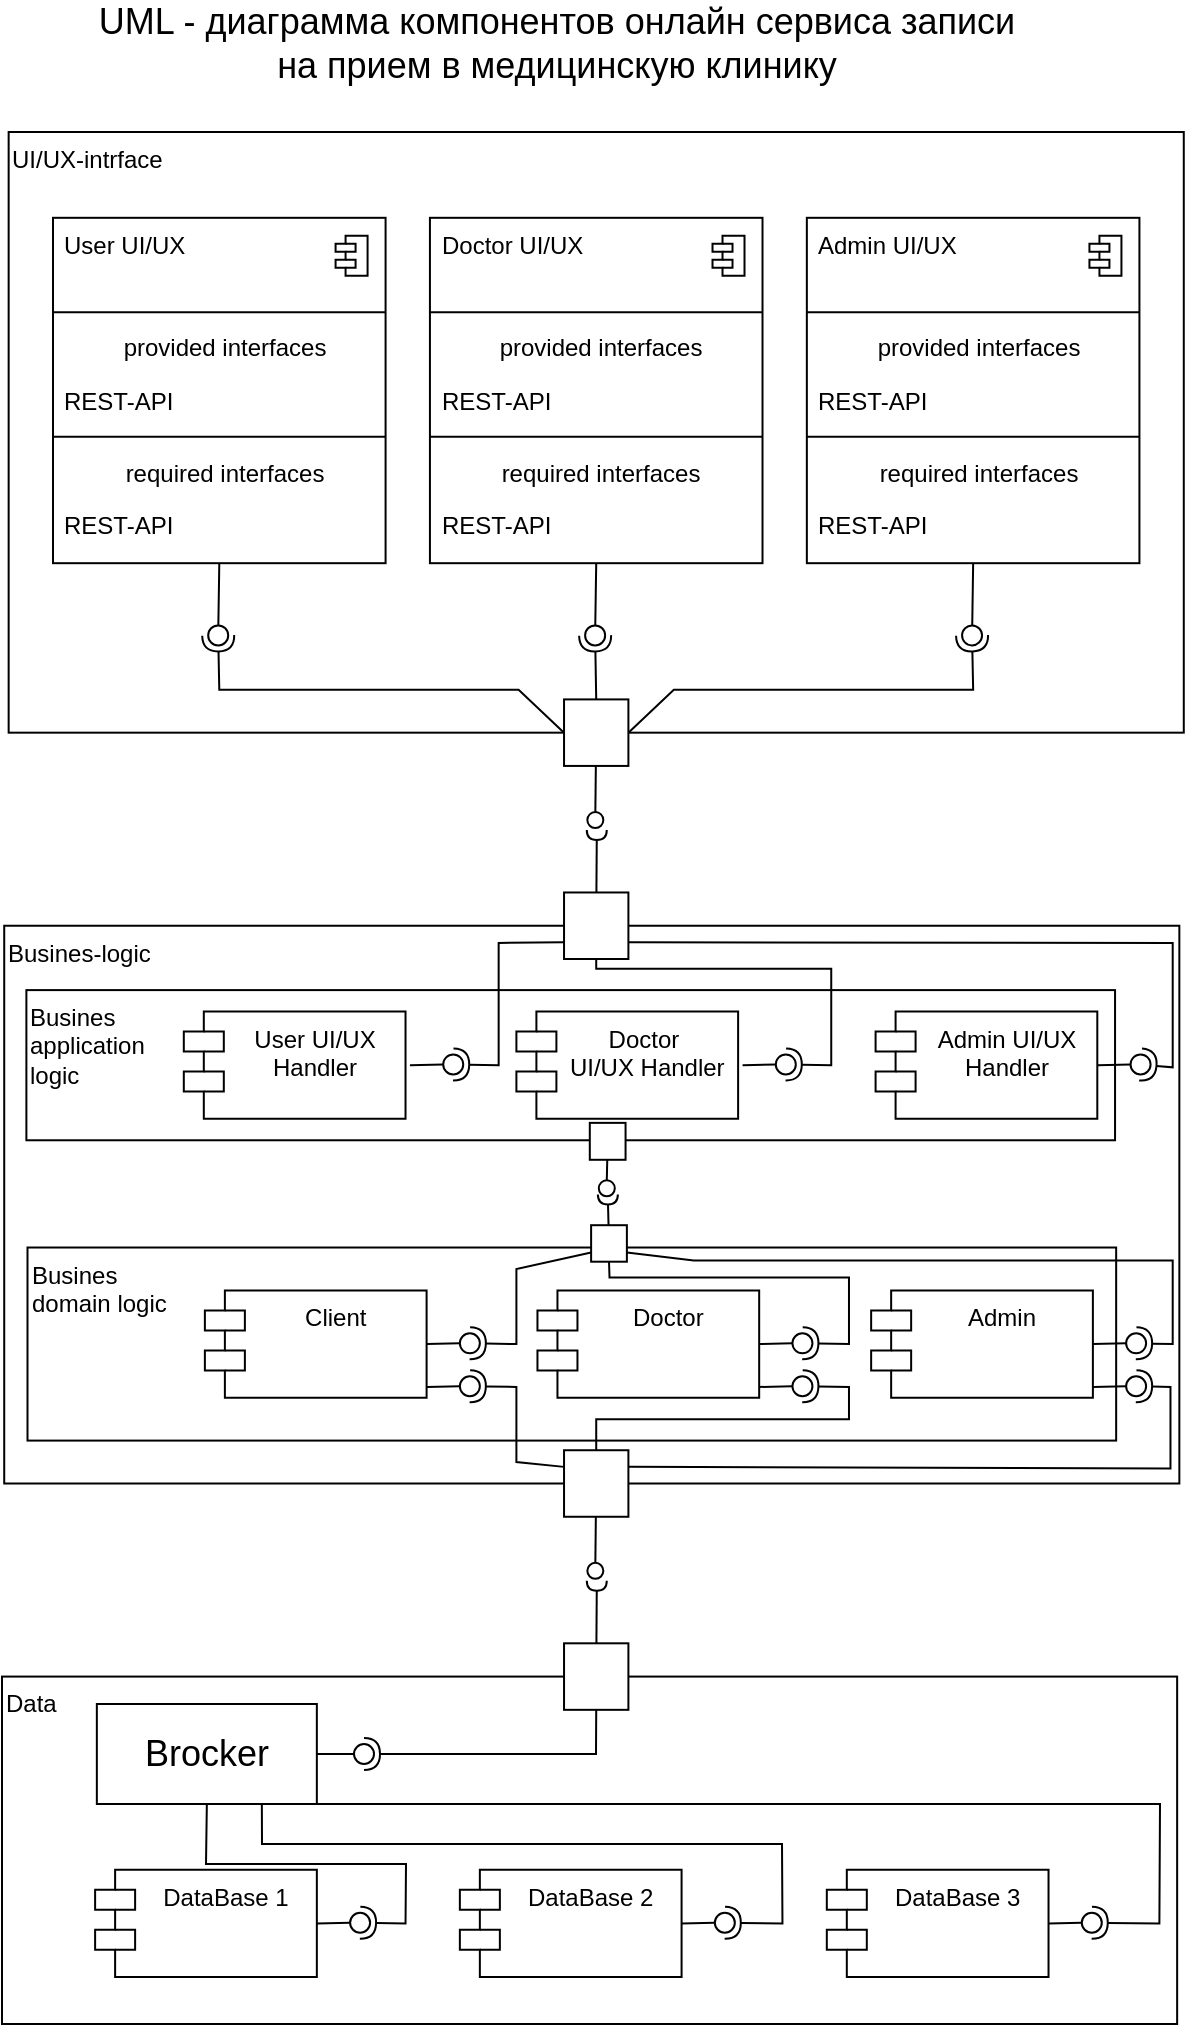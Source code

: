 <mxfile>
    <diagram id="qHbjQqhCjFnS0W89JW4V" name="Страница 1">
        <mxGraphModel dx="550" dy="1017" grid="1" gridSize="10" guides="1" tooltips="1" connect="1" arrows="1" fold="1" page="1" pageScale="1" pageWidth="827" pageHeight="1169" math="0" shadow="0">
            <root>
                <mxCell id="0"/>
                <mxCell id="1" parent="0"/>
                <mxCell id="203" value="" style="group" vertex="1" connectable="0" parent="1">
                    <mxGeometry x="118" y="70" width="592.0" height="1010" as="geometry"/>
                </mxCell>
                <mxCell id="197" value="&lt;font style=&quot;font-size: 18px&quot;&gt;UML - диаграмма компонентов онлайн сервиса записи&lt;br&gt;на прием в медицинскую клинику&lt;/font&gt;" style="text;html=1;align=center;verticalAlign=middle;resizable=0;points=[];autosize=1;strokeColor=none;fillColor=none;" vertex="1" parent="203">
                    <mxGeometry x="42" width="470" height="40" as="geometry"/>
                </mxCell>
                <mxCell id="27" value="Busines-logic" style="html=1;fillColor=default;align=left;verticalAlign=top;" vertex="1" parent="203">
                    <mxGeometry x="1.109" y="460.869" width="587.566" height="278.881" as="geometry"/>
                </mxCell>
                <mxCell id="92" value="Busines&lt;br&gt;application &lt;br&gt;logic" style="html=1;fillColor=default;align=left;verticalAlign=top;" vertex="1" parent="203">
                    <mxGeometry x="12.195" y="493.048" width="544.33" height="75.083" as="geometry"/>
                </mxCell>
                <mxCell id="100" value="Doctor &#10;UI/UX Handler" style="shape=module;align=left;spacingLeft=20;align=center;verticalAlign=top;" vertex="1" parent="203">
                    <mxGeometry x="257.199" y="503.774" width="110.861" height="53.631" as="geometry"/>
                </mxCell>
                <mxCell id="93" value="" style="group" vertex="1" connectable="0" parent="203">
                    <mxGeometry x="12.749" y="621.762" width="577.034" height="96.536" as="geometry"/>
                </mxCell>
                <mxCell id="88" value="Busines&lt;br&gt;domain logic" style="html=1;fillColor=default;align=left;verticalAlign=top;" vertex="1" parent="93">
                    <mxGeometry width="544.33" height="96.536" as="geometry"/>
                </mxCell>
                <mxCell id="18" value="Client" style="shape=module;align=left;spacingLeft=20;align=center;verticalAlign=top;" parent="93" vertex="1">
                    <mxGeometry x="88.689" y="21.452" width="110.861" height="53.631" as="geometry"/>
                </mxCell>
                <mxCell id="86" value="Doctor" style="shape=module;align=left;spacingLeft=20;align=center;verticalAlign=top;" vertex="1" parent="93">
                    <mxGeometry x="254.981" y="21.452" width="110.861" height="53.631" as="geometry"/>
                </mxCell>
                <mxCell id="87" value="Admin" style="shape=module;align=left;spacingLeft=20;align=center;verticalAlign=top;" vertex="1" parent="93">
                    <mxGeometry x="421.828" y="21.452" width="110.861" height="53.631" as="geometry"/>
                </mxCell>
                <mxCell id="70" value="" style="rounded=0;orthogonalLoop=1;jettySize=auto;html=1;endArrow=none;endFill=0;sketch=0;sourcePerimeterSpacing=0;targetPerimeterSpacing=0;" edge="1" parent="93" target="72">
                    <mxGeometry relative="1" as="geometry">
                        <mxPoint x="199.551" y="48.268" as="sourcePoint"/>
                    </mxGeometry>
                </mxCell>
                <mxCell id="72" value="" style="ellipse;whiteSpace=wrap;html=1;align=center;aspect=fixed;resizable=0;points=[];outlineConnect=0;sketch=0;" vertex="1" parent="93">
                    <mxGeometry x="216.18" y="42.905" width="10" height="10" as="geometry"/>
                </mxCell>
                <mxCell id="141" value="" style="rounded=0;orthogonalLoop=1;jettySize=auto;html=1;endArrow=none;endFill=0;sketch=0;sourcePerimeterSpacing=0;targetPerimeterSpacing=0;" edge="1" parent="93" target="143">
                    <mxGeometry relative="1" as="geometry">
                        <mxPoint x="365.843" y="48.268" as="sourcePoint"/>
                    </mxGeometry>
                </mxCell>
                <mxCell id="143" value="" style="ellipse;whiteSpace=wrap;html=1;align=center;aspect=fixed;resizable=0;points=[];outlineConnect=0;sketch=0;" vertex="1" parent="93">
                    <mxGeometry x="382.472" y="42.905" width="10" height="10" as="geometry"/>
                </mxCell>
                <mxCell id="145" value="" style="rounded=0;orthogonalLoop=1;jettySize=auto;html=1;endArrow=none;endFill=0;sketch=0;sourcePerimeterSpacing=0;targetPerimeterSpacing=0;" edge="1" parent="93" target="147">
                    <mxGeometry relative="1" as="geometry">
                        <mxPoint x="532.689" y="48.268" as="sourcePoint"/>
                    </mxGeometry>
                </mxCell>
                <mxCell id="147" value="" style="ellipse;whiteSpace=wrap;html=1;align=center;aspect=fixed;resizable=0;points=[];outlineConnect=0;sketch=0;" vertex="1" parent="93">
                    <mxGeometry x="549.318" y="42.905" width="10" height="10" as="geometry"/>
                </mxCell>
                <mxCell id="137" value="" style="rounded=0;orthogonalLoop=1;jettySize=auto;html=1;endArrow=none;endFill=0;sketch=0;sourcePerimeterSpacing=0;targetPerimeterSpacing=0;" edge="1" parent="93" target="139">
                    <mxGeometry relative="1" as="geometry">
                        <mxPoint x="199.551" y="69.72" as="sourcePoint"/>
                    </mxGeometry>
                </mxCell>
                <mxCell id="139" value="" style="ellipse;whiteSpace=wrap;html=1;align=center;aspect=fixed;resizable=0;points=[];outlineConnect=0;sketch=0;" vertex="1" parent="93">
                    <mxGeometry x="216.18" y="64.357" width="10" height="10" as="geometry"/>
                </mxCell>
                <mxCell id="166" value="" style="rounded=0;orthogonalLoop=1;jettySize=auto;html=1;endArrow=none;endFill=0;sketch=0;sourcePerimeterSpacing=0;targetPerimeterSpacing=0;" edge="1" parent="93" target="168">
                    <mxGeometry relative="1" as="geometry">
                        <mxPoint x="365.843" y="69.72" as="sourcePoint"/>
                    </mxGeometry>
                </mxCell>
                <mxCell id="168" value="" style="ellipse;whiteSpace=wrap;html=1;align=center;aspect=fixed;resizable=0;points=[];outlineConnect=0;sketch=0;" vertex="1" parent="93">
                    <mxGeometry x="382.472" y="64.357" width="10" height="10" as="geometry"/>
                </mxCell>
                <mxCell id="170" value="" style="rounded=0;orthogonalLoop=1;jettySize=auto;html=1;endArrow=none;endFill=0;sketch=0;sourcePerimeterSpacing=0;targetPerimeterSpacing=0;" edge="1" parent="93" target="172">
                    <mxGeometry relative="1" as="geometry">
                        <mxPoint x="532.689" y="69.72" as="sourcePoint"/>
                    </mxGeometry>
                </mxCell>
                <mxCell id="172" value="" style="ellipse;whiteSpace=wrap;html=1;align=center;aspect=fixed;resizable=0;points=[];outlineConnect=0;sketch=0;" vertex="1" parent="93">
                    <mxGeometry x="549.318" y="64.357" width="10" height="10" as="geometry"/>
                </mxCell>
                <mxCell id="28" value="Data" style="html=1;fillColor=default;align=left;verticalAlign=top;" vertex="1" parent="203">
                    <mxGeometry y="836.29" width="587.57" height="173.71" as="geometry"/>
                </mxCell>
                <mxCell id="80" value="" style="group;whiteSpace=wrap;" vertex="1" connectable="0" parent="203">
                    <mxGeometry x="3.326" y="64" width="588.674" height="568.488" as="geometry"/>
                </mxCell>
                <mxCell id="26" value="&lt;div style=&quot;&quot;&gt;&lt;span&gt;UI/UX-intrface&lt;/span&gt;&lt;/div&gt;" style="html=1;fillColor=default;align=left;verticalAlign=top;" vertex="1" parent="80">
                    <mxGeometry width="587.566" height="300.333" as="geometry"/>
                </mxCell>
                <mxCell id="3" value="" style="fontStyle=1;align=center;verticalAlign=top;childLayout=stackLayout;horizontal=1;horizontalStack=0;resizeParent=1;resizeParentMax=0;resizeLast=0;marginBottom=0;" parent="80" vertex="1">
                    <mxGeometry x="22.172" y="42.905" width="166.292" height="172.692" as="geometry"/>
                </mxCell>
                <mxCell id="4" value="User UI/UX" style="html=1;align=left;spacingLeft=4;verticalAlign=top;strokeColor=none;fillColor=none;" parent="3" vertex="1">
                    <mxGeometry width="166.292" height="42.905" as="geometry"/>
                </mxCell>
                <mxCell id="5" value="" style="shape=module;jettyWidth=10;jettyHeight=4;" parent="4" vertex="1">
                    <mxGeometry x="1" width="16" height="20" relative="1" as="geometry">
                        <mxPoint x="-25" y="9" as="offset"/>
                    </mxGeometry>
                </mxCell>
                <mxCell id="6" value="" style="line;strokeWidth=1;fillColor=none;align=left;verticalAlign=middle;spacingTop=-1;spacingLeft=3;spacingRight=3;rotatable=0;labelPosition=right;points=[];portConstraint=eastwest;" parent="3" vertex="1">
                    <mxGeometry y="42.905" width="166.292" height="8.581" as="geometry"/>
                </mxCell>
                <mxCell id="7" value="provided interfaces" style="html=1;align=center;spacingLeft=4;verticalAlign=top;strokeColor=none;fillColor=none;" parent="3" vertex="1">
                    <mxGeometry y="51.486" width="166.292" height="26.815" as="geometry"/>
                </mxCell>
                <mxCell id="8" value="REST-API" style="html=1;align=left;spacingLeft=4;verticalAlign=top;strokeColor=none;fillColor=none;" parent="3" vertex="1">
                    <mxGeometry y="78.301" width="166.292" height="26.815" as="geometry"/>
                </mxCell>
                <mxCell id="9" value="" style="line;strokeWidth=1;fillColor=none;align=left;verticalAlign=middle;spacingTop=-1;spacingLeft=3;spacingRight=3;rotatable=0;labelPosition=right;points=[];portConstraint=eastwest;" parent="3" vertex="1">
                    <mxGeometry y="105.117" width="166.292" height="8.581" as="geometry"/>
                </mxCell>
                <mxCell id="10" value="required interfaces" style="html=1;align=center;spacingLeft=4;verticalAlign=top;strokeColor=none;fillColor=none;" parent="3" vertex="1">
                    <mxGeometry y="113.698" width="166.292" height="26.815" as="geometry"/>
                </mxCell>
                <mxCell id="11" value="REST-API" style="html=1;align=left;spacingLeft=4;verticalAlign=top;strokeColor=none;fillColor=none;" parent="3" vertex="1">
                    <mxGeometry y="140.513" width="166.292" height="32.179" as="geometry"/>
                </mxCell>
                <mxCell id="23" value="" style="group;rotation=-179;" parent="80" vertex="1" connectable="0">
                    <mxGeometry x="460.075" y="246.702" width="44.345" height="10.726" as="geometry"/>
                </mxCell>
                <mxCell id="22" value="" style="ellipse;whiteSpace=wrap;html=1;align=center;aspect=fixed;resizable=0;points=[];outlineConnect=0;sketch=0;rotation=-269;" parent="23" vertex="1">
                    <mxGeometry x="16.629" width="10" height="10" as="geometry"/>
                </mxCell>
                <mxCell id="29" value="" style="fontStyle=1;align=center;verticalAlign=top;childLayout=stackLayout;horizontal=1;horizontalStack=0;resizeParent=1;resizeParentMax=0;resizeLast=0;marginBottom=0;" vertex="1" parent="80">
                    <mxGeometry x="210.637" y="42.905" width="166.292" height="172.692" as="geometry"/>
                </mxCell>
                <mxCell id="30" value="Doctor UI/UX" style="html=1;align=left;spacingLeft=4;verticalAlign=top;strokeColor=none;fillColor=none;" vertex="1" parent="29">
                    <mxGeometry width="166.292" height="42.905" as="geometry"/>
                </mxCell>
                <mxCell id="31" value="" style="shape=module;jettyWidth=10;jettyHeight=4;" vertex="1" parent="30">
                    <mxGeometry x="1" width="16" height="20" relative="1" as="geometry">
                        <mxPoint x="-25" y="9" as="offset"/>
                    </mxGeometry>
                </mxCell>
                <mxCell id="32" value="" style="line;strokeWidth=1;fillColor=none;align=left;verticalAlign=middle;spacingTop=-1;spacingLeft=3;spacingRight=3;rotatable=0;labelPosition=right;points=[];portConstraint=eastwest;" vertex="1" parent="29">
                    <mxGeometry y="42.905" width="166.292" height="8.581" as="geometry"/>
                </mxCell>
                <mxCell id="33" value="provided interfaces" style="html=1;align=center;spacingLeft=4;verticalAlign=top;strokeColor=none;fillColor=none;" vertex="1" parent="29">
                    <mxGeometry y="51.486" width="166.292" height="26.815" as="geometry"/>
                </mxCell>
                <mxCell id="34" value="REST-API" style="html=1;align=left;spacingLeft=4;verticalAlign=top;strokeColor=none;fillColor=none;" vertex="1" parent="29">
                    <mxGeometry y="78.301" width="166.292" height="26.815" as="geometry"/>
                </mxCell>
                <mxCell id="35" value="" style="line;strokeWidth=1;fillColor=none;align=left;verticalAlign=middle;spacingTop=-1;spacingLeft=3;spacingRight=3;rotatable=0;labelPosition=right;points=[];portConstraint=eastwest;" vertex="1" parent="29">
                    <mxGeometry y="105.117" width="166.292" height="8.581" as="geometry"/>
                </mxCell>
                <mxCell id="36" value="required interfaces" style="html=1;align=center;spacingLeft=4;verticalAlign=top;strokeColor=none;fillColor=none;" vertex="1" parent="29">
                    <mxGeometry y="113.698" width="166.292" height="26.815" as="geometry"/>
                </mxCell>
                <mxCell id="37" value="REST-API" style="html=1;align=left;spacingLeft=4;verticalAlign=top;strokeColor=none;fillColor=none;" vertex="1" parent="29">
                    <mxGeometry y="140.513" width="166.292" height="32.179" as="geometry"/>
                </mxCell>
                <mxCell id="38" value="" style="fontStyle=1;align=center;verticalAlign=top;childLayout=stackLayout;horizontal=1;horizontalStack=0;resizeParent=1;resizeParentMax=0;resizeLast=0;marginBottom=0;" vertex="1" parent="80">
                    <mxGeometry x="399.101" y="42.905" width="166.292" height="172.692" as="geometry"/>
                </mxCell>
                <mxCell id="39" value="Admin UI/UX" style="html=1;align=left;spacingLeft=4;verticalAlign=top;strokeColor=none;fillColor=none;" vertex="1" parent="38">
                    <mxGeometry width="166.292" height="42.905" as="geometry"/>
                </mxCell>
                <mxCell id="40" value="" style="shape=module;jettyWidth=10;jettyHeight=4;" vertex="1" parent="39">
                    <mxGeometry x="1" width="16" height="20" relative="1" as="geometry">
                        <mxPoint x="-25" y="9" as="offset"/>
                    </mxGeometry>
                </mxCell>
                <mxCell id="41" value="" style="line;strokeWidth=1;fillColor=none;align=left;verticalAlign=middle;spacingTop=-1;spacingLeft=3;spacingRight=3;rotatable=0;labelPosition=right;points=[];portConstraint=eastwest;" vertex="1" parent="38">
                    <mxGeometry y="42.905" width="166.292" height="8.581" as="geometry"/>
                </mxCell>
                <mxCell id="42" value="provided interfaces" style="html=1;align=center;spacingLeft=4;verticalAlign=top;strokeColor=none;fillColor=none;" vertex="1" parent="38">
                    <mxGeometry y="51.486" width="166.292" height="26.815" as="geometry"/>
                </mxCell>
                <mxCell id="43" value="REST-API" style="html=1;align=left;spacingLeft=4;verticalAlign=top;strokeColor=none;fillColor=none;" vertex="1" parent="38">
                    <mxGeometry y="78.301" width="166.292" height="26.815" as="geometry"/>
                </mxCell>
                <mxCell id="44" value="" style="line;strokeWidth=1;fillColor=none;align=left;verticalAlign=middle;spacingTop=-1;spacingLeft=3;spacingRight=3;rotatable=0;labelPosition=right;points=[];portConstraint=eastwest;" vertex="1" parent="38">
                    <mxGeometry y="105.117" width="166.292" height="8.581" as="geometry"/>
                </mxCell>
                <mxCell id="45" value="required interfaces" style="html=1;align=center;spacingLeft=4;verticalAlign=top;strokeColor=none;fillColor=none;" vertex="1" parent="38">
                    <mxGeometry y="113.698" width="166.292" height="26.815" as="geometry"/>
                </mxCell>
                <mxCell id="46" value="REST-API" style="html=1;align=left;spacingLeft=4;verticalAlign=top;strokeColor=none;fillColor=none;" vertex="1" parent="38">
                    <mxGeometry y="140.513" width="166.292" height="32.179" as="geometry"/>
                </mxCell>
                <mxCell id="61" value="" style="group;rotation=-180;" vertex="1" connectable="0" parent="80">
                    <mxGeometry x="271.61" y="246.702" width="44.345" height="10.726" as="geometry"/>
                </mxCell>
                <mxCell id="64" value="" style="ellipse;whiteSpace=wrap;html=1;align=center;aspect=fixed;resizable=0;points=[];outlineConnect=0;sketch=0;rotation=-270;" vertex="1" parent="61">
                    <mxGeometry x="16.629" width="10" height="10" as="geometry"/>
                </mxCell>
                <mxCell id="73" value="" style="group;rotation=-180;" vertex="1" connectable="0" parent="80">
                    <mxGeometry x="83.146" y="246.702" width="44.345" height="10.726" as="geometry"/>
                </mxCell>
                <mxCell id="76" value="" style="ellipse;whiteSpace=wrap;html=1;align=center;aspect=fixed;resizable=0;points=[];outlineConnect=0;sketch=0;rotation=-270;" vertex="1" parent="73">
                    <mxGeometry x="16.629" width="10" height="10" as="geometry"/>
                </mxCell>
                <mxCell id="62" value="" style="rounded=0;orthogonalLoop=1;jettySize=auto;html=1;endArrow=none;endFill=0;sketch=0;sourcePerimeterSpacing=0;targetPerimeterSpacing=0;exitX=0.5;exitY=1;exitDx=0;exitDy=0;" edge="1" parent="80" target="64" source="37">
                    <mxGeometry relative="1" as="geometry">
                        <mxPoint x="293.783" y="230.613" as="sourcePoint"/>
                    </mxGeometry>
                </mxCell>
                <mxCell id="20" value="" style="rounded=0;orthogonalLoop=1;jettySize=auto;html=1;endArrow=none;endFill=0;sketch=0;sourcePerimeterSpacing=0;targetPerimeterSpacing=0;exitX=0.5;exitY=1;exitDx=0;exitDy=0;" parent="80" target="22" edge="1" source="46">
                    <mxGeometry relative="1" as="geometry">
                        <mxPoint x="471.161" y="230.613" as="sourcePoint"/>
                    </mxGeometry>
                </mxCell>
                <mxCell id="74" value="" style="rounded=0;orthogonalLoop=1;jettySize=auto;html=1;endArrow=none;endFill=0;sketch=0;sourcePerimeterSpacing=0;targetPerimeterSpacing=0;exitX=0.5;exitY=1;exitDx=0;exitDy=0;" edge="1" parent="80" target="76" source="11">
                    <mxGeometry relative="1" as="geometry">
                        <mxPoint x="77.603" y="230.613" as="sourcePoint"/>
                    </mxGeometry>
                </mxCell>
                <mxCell id="75" value="" style="rounded=0;orthogonalLoop=1;jettySize=auto;html=1;endArrow=halfCircle;endFill=0;entryX=0.5;entryY=0.5;endSize=6;strokeWidth=1;sketch=0;exitX=0.5;exitY=1;exitDx=0;exitDy=0;" edge="1" parent="80" target="76" source="58">
                    <mxGeometry relative="1" as="geometry">
                        <mxPoint x="105.318" y="273.518" as="sourcePoint"/>
                        <Array as="points">
                            <mxPoint x="254.981" y="278.881"/>
                            <mxPoint x="105.318" y="278.881"/>
                        </Array>
                    </mxGeometry>
                </mxCell>
                <mxCell id="21" value="" style="rounded=0;orthogonalLoop=1;jettySize=auto;html=1;endArrow=halfCircle;endFill=0;entryX=0.5;entryY=0.5;endSize=6;strokeWidth=1;sketch=0;exitX=0.5;exitY=0;exitDx=0;exitDy=0;" parent="80" target="22" edge="1" source="58">
                    <mxGeometry relative="1" as="geometry">
                        <mxPoint x="482.247" y="273.518" as="sourcePoint"/>
                        <Array as="points">
                            <mxPoint x="332.584" y="278.881"/>
                            <mxPoint x="482.247" y="278.881"/>
                        </Array>
                    </mxGeometry>
                </mxCell>
                <mxCell id="63" value="" style="rounded=0;orthogonalLoop=1;jettySize=auto;html=1;endArrow=halfCircle;endFill=0;entryX=0.5;entryY=0.5;endSize=6;strokeWidth=1;sketch=0;exitX=0;exitY=0.5;exitDx=0;exitDy=0;" edge="1" parent="80" target="64" source="58">
                    <mxGeometry relative="1" as="geometry">
                        <mxPoint x="293.783" y="273.518" as="sourcePoint"/>
                    </mxGeometry>
                </mxCell>
                <mxCell id="104" value="Admin UI/UX Handler" style="shape=module;align=left;spacingLeft=20;align=center;verticalAlign=top;whiteSpace=wrap;" vertex="1" parent="80">
                    <mxGeometry x="433.468" y="439.774" width="110.861" height="53.631" as="geometry"/>
                </mxCell>
                <mxCell id="106" value="" style="rounded=0;orthogonalLoop=1;jettySize=auto;html=1;endArrow=none;endFill=0;sketch=0;sourcePerimeterSpacing=0;targetPerimeterSpacing=0;" edge="1" parent="80" target="108">
                    <mxGeometry relative="1" as="geometry">
                        <mxPoint x="544.33" y="466.589" as="sourcePoint"/>
                    </mxGeometry>
                </mxCell>
                <mxCell id="107" value="" style="rounded=0;orthogonalLoop=1;jettySize=auto;html=1;endArrow=halfCircle;endFill=0;entryX=0.5;entryY=0.5;endSize=6;strokeWidth=1;sketch=0;exitX=0.25;exitY=1;exitDx=0;exitDy=0;" edge="1" parent="80" target="108" source="83">
                    <mxGeometry relative="1" as="geometry">
                        <mxPoint x="588.674" y="466.589" as="sourcePoint"/>
                        <Array as="points">
                            <mxPoint x="582.022" y="405.45"/>
                            <mxPoint x="582.022" y="467.662"/>
                        </Array>
                    </mxGeometry>
                </mxCell>
                <mxCell id="108" value="" style="ellipse;whiteSpace=wrap;html=1;align=center;aspect=fixed;resizable=0;points=[];outlineConnect=0;sketch=0;" vertex="1" parent="80">
                    <mxGeometry x="560.959" y="461.226" width="10" height="10" as="geometry"/>
                </mxCell>
                <mxCell id="113" value="" style="rounded=0;orthogonalLoop=1;jettySize=auto;html=1;endArrow=none;endFill=0;sketch=0;sourcePerimeterSpacing=0;targetPerimeterSpacing=0;" edge="1" parent="80" target="115">
                    <mxGeometry relative="1" as="geometry">
                        <mxPoint x="200.659" y="466.589" as="sourcePoint"/>
                    </mxGeometry>
                </mxCell>
                <mxCell id="115" value="" style="ellipse;whiteSpace=wrap;html=1;align=center;aspect=fixed;resizable=0;points=[];outlineConnect=0;sketch=0;" vertex="1" parent="80">
                    <mxGeometry x="217.288" y="461.226" width="10" height="10" as="geometry"/>
                </mxCell>
                <mxCell id="114" value="" style="rounded=0;orthogonalLoop=1;jettySize=auto;html=1;endArrow=halfCircle;endFill=0;entryX=0.5;entryY=0.5;endSize=6;strokeWidth=1;sketch=0;exitX=0.25;exitY=0;exitDx=0;exitDy=0;" edge="1" parent="80" target="115" source="83">
                    <mxGeometry relative="1" as="geometry">
                        <mxPoint x="245.004" y="466.589" as="sourcePoint"/>
                        <Array as="points">
                            <mxPoint x="245.004" y="405.45"/>
                            <mxPoint x="245.004" y="466.589"/>
                        </Array>
                    </mxGeometry>
                </mxCell>
                <mxCell id="66" value="" style="rounded=0;orthogonalLoop=1;jettySize=auto;html=1;endArrow=none;endFill=0;sketch=0;sourcePerimeterSpacing=0;targetPerimeterSpacing=0;" edge="1" parent="80" target="68">
                    <mxGeometry relative="1" as="geometry">
                        <mxPoint x="366.951" y="466.589" as="sourcePoint"/>
                    </mxGeometry>
                </mxCell>
                <mxCell id="67" value="" style="rounded=0;orthogonalLoop=1;jettySize=auto;html=1;endArrow=halfCircle;endFill=0;entryX=0.5;entryY=0.5;endSize=6;strokeWidth=1;sketch=0;exitX=0;exitY=0.5;exitDx=0;exitDy=0;" edge="1" parent="80" target="68" source="83">
                    <mxGeometry relative="1" as="geometry">
                        <mxPoint x="411.296" y="466.589" as="sourcePoint"/>
                        <Array as="points">
                            <mxPoint x="293.783" y="418.321"/>
                            <mxPoint x="411.296" y="418.321"/>
                            <mxPoint x="411.296" y="466.589"/>
                        </Array>
                    </mxGeometry>
                </mxCell>
                <mxCell id="68" value="" style="ellipse;whiteSpace=wrap;html=1;align=center;aspect=fixed;resizable=0;points=[];outlineConnect=0;sketch=0;" vertex="1" parent="80">
                    <mxGeometry x="383.581" y="461.226" width="10" height="10" as="geometry"/>
                </mxCell>
                <mxCell id="116" value="" style="group" vertex="1" connectable="0" parent="80">
                    <mxGeometry x="260.524" y="300.333" width="66.517" height="96.536" as="geometry"/>
                </mxCell>
                <mxCell id="57" value="" style="group;rotation=-180;" vertex="1" connectable="0" parent="116">
                    <mxGeometry width="66.517" height="32.179" as="geometry"/>
                </mxCell>
                <mxCell id="58" value="" style="html=1;rounded=0;rotation=-270;" vertex="1" parent="57">
                    <mxGeometry x="16.629" y="-16.089" width="33.258" height="32.179" as="geometry"/>
                </mxCell>
                <mxCell id="59" value="" style="endArrow=none;html=1;rounded=0;align=center;verticalAlign=top;endFill=0;labelBackgroundColor=none;endSize=2;" edge="1" parent="57" source="58" target="60">
                    <mxGeometry relative="1" as="geometry"/>
                </mxCell>
                <mxCell id="60" value="" style="ellipse;html=1;fontSize=11;align=center;fillColor=none;points=[];aspect=fixed;resizable=0;verticalAlign=bottom;labelPosition=center;verticalLabelPosition=top;flipH=1;rotation=-270;" vertex="1" parent="57">
                    <mxGeometry x="28.824" y="39.687" width="8" height="8" as="geometry"/>
                </mxCell>
                <mxCell id="82" value="" style="group;rotation=0;" vertex="1" connectable="0" parent="116">
                    <mxGeometry y="64.357" width="66.517" height="32.179" as="geometry"/>
                </mxCell>
                <mxCell id="83" value="" style="html=1;rounded=0;rotation=-90;" vertex="1" parent="82">
                    <mxGeometry x="16.629" y="16.089" width="33.258" height="32.179" as="geometry"/>
                </mxCell>
                <mxCell id="84" value="" style="endArrow=none;html=1;rounded=0;align=center;verticalAlign=top;endFill=0;labelBackgroundColor=none;endSize=2;" edge="1" parent="82" source="83" target="85">
                    <mxGeometry relative="1" as="geometry"/>
                </mxCell>
                <mxCell id="85" value="" style="shape=requiredInterface;html=1;fontSize=11;align=center;fillColor=none;points=[];aspect=fixed;resizable=0;verticalAlign=bottom;labelPosition=center;verticalLabelPosition=top;flipH=1;rotation=-90;" vertex="1" parent="82">
                    <mxGeometry x="31.041" y="-18.235" width="5" height="10" as="geometry"/>
                </mxCell>
                <mxCell id="117" value="" style="group" vertex="1" connectable="0" parent="80">
                    <mxGeometry x="278.262" y="506.276" width="38.801" height="61.003" as="geometry"/>
                </mxCell>
                <mxCell id="122" value="" style="group;rotation=0;" vertex="1" connectable="0" parent="117">
                    <mxGeometry y="35.754" width="38.801" height="25.249" as="geometry"/>
                </mxCell>
                <mxCell id="123" value="" style="html=1;rounded=0;rotation=-90;" vertex="1" parent="122">
                    <mxGeometry x="12.793" y="4.752" width="18.248" height="17.881" as="geometry"/>
                </mxCell>
                <mxCell id="121" value="" style="ellipse;html=1;fontSize=11;align=center;fillColor=none;points=[];aspect=fixed;resizable=0;verticalAlign=bottom;labelPosition=center;verticalLabelPosition=top;flipH=1;rotation=-270;" vertex="1" parent="117">
                    <mxGeometry x="16.814" y="17.876" width="8" height="8" as="geometry"/>
                </mxCell>
                <mxCell id="119" value="" style="html=1;rounded=0;rotation=-270;" vertex="1" parent="80">
                    <mxGeometry x="290.28" y="495.722" width="18.458" height="17.881" as="geometry"/>
                </mxCell>
                <mxCell id="120" value="" style="endArrow=none;html=1;rounded=0;align=center;verticalAlign=top;endFill=0;labelBackgroundColor=none;endSize=2;" edge="1" parent="80" source="119" target="121">
                    <mxGeometry relative="1" as="geometry"/>
                </mxCell>
                <mxCell id="94" value="User UI/UX Handler" style="shape=module;align=left;spacingLeft=20;align=center;verticalAlign=top;whiteSpace=wrap;" vertex="1" parent="203">
                    <mxGeometry x="90.906" y="503.774" width="110.861" height="53.631" as="geometry"/>
                </mxCell>
                <mxCell id="125" value="" style="shape=requiredInterface;html=1;fontSize=11;align=center;fillColor=none;points=[];aspect=fixed;resizable=0;verticalAlign=bottom;labelPosition=center;verticalLabelPosition=top;flipH=1;rotation=-90;" vertex="1" parent="203">
                    <mxGeometry x="300.438" y="592.8" width="5" height="10" as="geometry"/>
                </mxCell>
                <mxCell id="124" value="" style="endArrow=none;html=1;rounded=0;align=center;verticalAlign=top;endFill=0;labelBackgroundColor=none;endSize=2;" edge="1" parent="203" source="123" target="125">
                    <mxGeometry relative="1" as="geometry"/>
                </mxCell>
                <mxCell id="127" value="" style="group" vertex="1" connectable="0" parent="203">
                    <mxGeometry x="263.85" y="739.75" width="66.517" height="96.536" as="geometry"/>
                </mxCell>
                <mxCell id="128" value="" style="group;rotation=-180;" vertex="1" connectable="0" parent="127">
                    <mxGeometry width="66.517" height="32.179" as="geometry"/>
                </mxCell>
                <mxCell id="129" value="" style="html=1;rounded=0;rotation=-270;" vertex="1" parent="128">
                    <mxGeometry x="16.629" y="-16.089" width="33.258" height="32.179" as="geometry"/>
                </mxCell>
                <mxCell id="130" value="" style="endArrow=none;html=1;rounded=0;align=center;verticalAlign=top;endFill=0;labelBackgroundColor=none;endSize=2;" edge="1" parent="128" source="129" target="131">
                    <mxGeometry relative="1" as="geometry"/>
                </mxCell>
                <mxCell id="131" value="" style="ellipse;html=1;fontSize=11;align=center;fillColor=none;points=[];aspect=fixed;resizable=0;verticalAlign=bottom;labelPosition=center;verticalLabelPosition=top;flipH=1;rotation=-270;" vertex="1" parent="128">
                    <mxGeometry x="28.824" y="39.687" width="8" height="8" as="geometry"/>
                </mxCell>
                <mxCell id="132" value="" style="group;rotation=0;" vertex="1" connectable="0" parent="127">
                    <mxGeometry y="64.357" width="66.517" height="32.179" as="geometry"/>
                </mxCell>
                <mxCell id="133" value="" style="html=1;rounded=0;rotation=-90;" vertex="1" parent="132">
                    <mxGeometry x="16.629" y="16.089" width="33.258" height="32.179" as="geometry"/>
                </mxCell>
                <mxCell id="134" value="" style="endArrow=none;html=1;rounded=0;align=center;verticalAlign=top;endFill=0;labelBackgroundColor=none;endSize=2;" edge="1" parent="132" source="133" target="135">
                    <mxGeometry relative="1" as="geometry"/>
                </mxCell>
                <mxCell id="135" value="" style="shape=requiredInterface;html=1;fontSize=11;align=center;fillColor=none;points=[];aspect=fixed;resizable=0;verticalAlign=bottom;labelPosition=center;verticalLabelPosition=top;flipH=1;rotation=-90;" vertex="1" parent="132">
                    <mxGeometry x="31.041" y="-18.235" width="5" height="10" as="geometry"/>
                </mxCell>
                <mxCell id="71" value="" style="rounded=0;orthogonalLoop=1;jettySize=auto;html=1;endArrow=halfCircle;endFill=0;entryX=0.5;entryY=0.5;endSize=6;strokeWidth=1;sketch=0;exitX=0.25;exitY=0;exitDx=0;exitDy=0;" edge="1" parent="203" target="72" source="123">
                    <mxGeometry relative="1" as="geometry">
                        <mxPoint x="290.457" y="624.98" as="sourcePoint"/>
                        <Array as="points">
                            <mxPoint x="257.199" y="632.488"/>
                            <mxPoint x="257.199" y="670.03"/>
                        </Array>
                    </mxGeometry>
                </mxCell>
                <mxCell id="142" value="" style="rounded=0;orthogonalLoop=1;jettySize=auto;html=1;endArrow=halfCircle;endFill=0;entryX=0.5;entryY=0.5;endSize=6;strokeWidth=1;sketch=0;exitX=0;exitY=0.5;exitDx=0;exitDy=0;" edge="1" parent="203" target="143" source="123">
                    <mxGeometry relative="1" as="geometry">
                        <mxPoint x="422.936" y="670.03" as="sourcePoint"/>
                        <Array as="points">
                            <mxPoint x="303.76" y="636.779"/>
                            <mxPoint x="423.491" y="636.779"/>
                            <mxPoint x="423.491" y="670.03"/>
                        </Array>
                    </mxGeometry>
                </mxCell>
                <mxCell id="146" value="" style="rounded=0;orthogonalLoop=1;jettySize=auto;html=1;endArrow=halfCircle;endFill=0;entryX=0.5;entryY=0.5;endSize=6;strokeWidth=1;sketch=0;exitX=0.25;exitY=1;exitDx=0;exitDy=0;" edge="1" parent="203" target="147" source="123">
                    <mxGeometry relative="1" as="geometry">
                        <mxPoint x="589.783" y="670.03" as="sourcePoint"/>
                        <Array as="points">
                            <mxPoint x="345.888" y="628.198"/>
                            <mxPoint x="585.348" y="628.198"/>
                            <mxPoint x="585.348" y="670.03"/>
                        </Array>
                    </mxGeometry>
                </mxCell>
                <mxCell id="138" value="" style="rounded=0;orthogonalLoop=1;jettySize=auto;html=1;endArrow=halfCircle;endFill=0;entryX=0.5;entryY=0.5;endSize=6;strokeWidth=1;sketch=0;exitX=0.25;exitY=1;exitDx=0;exitDy=0;" edge="1" parent="203" target="139" source="129">
                    <mxGeometry relative="1" as="geometry">
                        <mxPoint x="256.644" y="691.482" as="sourcePoint"/>
                        <Array as="points">
                            <mxPoint x="257.199" y="729.024"/>
                            <mxPoint x="257.199" y="691.482"/>
                        </Array>
                    </mxGeometry>
                </mxCell>
                <mxCell id="167" value="" style="rounded=0;orthogonalLoop=1;jettySize=auto;html=1;endArrow=halfCircle;endFill=0;entryX=0.5;entryY=0.5;endSize=6;strokeWidth=1;sketch=0;exitX=0;exitY=0.5;exitDx=0;exitDy=0;" edge="1" parent="203" target="168" source="129">
                    <mxGeometry relative="1" as="geometry">
                        <mxPoint x="422.936" y="691.482" as="sourcePoint"/>
                        <Array as="points">
                            <mxPoint x="297.109" y="707.571"/>
                            <mxPoint x="423.491" y="707.571"/>
                            <mxPoint x="423.491" y="691.482"/>
                        </Array>
                    </mxGeometry>
                </mxCell>
                <mxCell id="171" value="" style="rounded=0;orthogonalLoop=1;jettySize=auto;html=1;endArrow=halfCircle;endFill=0;entryX=0.5;entryY=0.5;endSize=6;strokeWidth=1;sketch=0;exitX=0.25;exitY=0;exitDx=0;exitDy=0;" edge="1" parent="203" target="172" source="129">
                    <mxGeometry relative="1" as="geometry">
                        <mxPoint x="589.783" y="691.482" as="sourcePoint"/>
                        <Array as="points">
                            <mxPoint x="584.24" y="732.242"/>
                            <mxPoint x="584.24" y="691.482"/>
                        </Array>
                    </mxGeometry>
                </mxCell>
                <mxCell id="174" value="DataBase 1" style="shape=module;align=left;spacingLeft=20;align=center;verticalAlign=top;fillColor=default;" vertex="1" parent="203">
                    <mxGeometry x="46.562" y="932.917" width="110.861" height="53.631" as="geometry"/>
                </mxCell>
                <mxCell id="175" value="DataBase 2" style="shape=module;align=left;spacingLeft=20;align=center;verticalAlign=top;fillColor=default;" vertex="1" parent="203">
                    <mxGeometry x="228.929" y="932.917" width="110.861" height="53.631" as="geometry"/>
                </mxCell>
                <mxCell id="176" value="DataBase 3" style="shape=module;align=left;spacingLeft=20;align=center;verticalAlign=top;fillColor=default;" vertex="1" parent="203">
                    <mxGeometry x="412.404" y="932.917" width="110.861" height="53.631" as="geometry"/>
                </mxCell>
                <mxCell id="193" value="" style="rounded=0;orthogonalLoop=1;jettySize=auto;html=1;endArrow=none;endFill=0;sketch=0;sourcePerimeterSpacing=0;targetPerimeterSpacing=0;" edge="1" parent="203" target="195">
                    <mxGeometry relative="1" as="geometry">
                        <mxPoint x="157.423" y="959.732" as="sourcePoint"/>
                    </mxGeometry>
                </mxCell>
                <mxCell id="195" value="" style="ellipse;whiteSpace=wrap;html=1;align=center;aspect=fixed;resizable=0;points=[];outlineConnect=0;sketch=0;fillColor=default;" vertex="1" parent="203">
                    <mxGeometry x="174.052" y="954.369" width="10" height="10" as="geometry"/>
                </mxCell>
                <mxCell id="189" value="" style="rounded=0;orthogonalLoop=1;jettySize=auto;html=1;endArrow=none;endFill=0;sketch=0;sourcePerimeterSpacing=0;targetPerimeterSpacing=0;" edge="1" parent="203" target="191">
                    <mxGeometry relative="1" as="geometry">
                        <mxPoint x="523.266" y="959.732" as="sourcePoint"/>
                    </mxGeometry>
                </mxCell>
                <mxCell id="191" value="" style="ellipse;whiteSpace=wrap;html=1;align=center;aspect=fixed;resizable=0;points=[];outlineConnect=0;sketch=0;fillColor=default;" vertex="1" parent="203">
                    <mxGeometry x="539.895" y="954.369" width="10" height="10" as="geometry"/>
                </mxCell>
                <mxCell id="184" value="" style="rounded=0;orthogonalLoop=1;jettySize=auto;html=1;endArrow=none;endFill=0;sketch=0;sourcePerimeterSpacing=0;targetPerimeterSpacing=0;" edge="1" target="186" parent="203">
                    <mxGeometry relative="1" as="geometry">
                        <mxPoint x="339.79" y="959.732" as="sourcePoint"/>
                    </mxGeometry>
                </mxCell>
                <mxCell id="186" value="" style="ellipse;whiteSpace=wrap;html=1;align=center;aspect=fixed;resizable=0;points=[];outlineConnect=0;sketch=0;fillColor=default;" vertex="1" parent="203">
                    <mxGeometry x="356.419" y="954.369" width="10" height="10" as="geometry"/>
                </mxCell>
                <mxCell id="198" value="Brocker" style="html=1;fontSize=18;fillColor=default;" vertex="1" parent="203">
                    <mxGeometry x="47.42" y="850" width="110" height="50" as="geometry"/>
                </mxCell>
                <mxCell id="194" value="" style="rounded=0;orthogonalLoop=1;jettySize=auto;html=1;endArrow=halfCircle;endFill=0;entryX=0.5;entryY=0.5;endSize=6;strokeWidth=1;sketch=0;exitX=0.5;exitY=1;exitDx=0;exitDy=0;" edge="1" parent="203" target="195" source="198">
                    <mxGeometry relative="1" as="geometry">
                        <mxPoint x="235" y="888" as="sourcePoint"/>
                        <Array as="points">
                            <mxPoint x="102" y="930"/>
                            <mxPoint x="202" y="930"/>
                            <mxPoint x="201.768" y="959.732"/>
                        </Array>
                    </mxGeometry>
                </mxCell>
                <mxCell id="190" value="" style="rounded=0;orthogonalLoop=1;jettySize=auto;html=1;endArrow=halfCircle;endFill=0;entryX=0.5;entryY=0.5;endSize=6;strokeWidth=1;sketch=0;exitX=1;exitY=1;exitDx=0;exitDy=0;" edge="1" parent="203" target="191" source="198">
                    <mxGeometry relative="1" as="geometry">
                        <mxPoint x="368" y="890" as="sourcePoint"/>
                        <Array as="points">
                            <mxPoint x="579" y="900"/>
                            <mxPoint x="578.697" y="959.732"/>
                        </Array>
                    </mxGeometry>
                </mxCell>
                <mxCell id="185" value="" style="rounded=0;orthogonalLoop=1;jettySize=auto;html=1;endArrow=halfCircle;endFill=0;entryX=0.5;entryY=0.5;endSize=6;strokeWidth=1;sketch=0;exitX=0.75;exitY=1;exitDx=0;exitDy=0;" edge="1" target="186" parent="203" source="198">
                    <mxGeometry relative="1" as="geometry">
                        <mxPoint x="297" y="911" as="sourcePoint"/>
                        <Array as="points">
                            <mxPoint x="130" y="920"/>
                            <mxPoint x="303" y="920"/>
                            <mxPoint x="390" y="920"/>
                            <mxPoint x="390.232" y="959.732"/>
                        </Array>
                    </mxGeometry>
                </mxCell>
                <mxCell id="199" value="" style="rounded=0;orthogonalLoop=1;jettySize=auto;html=1;endArrow=none;endFill=0;sketch=0;sourcePerimeterSpacing=0;targetPerimeterSpacing=0;fontSize=18;exitX=1;exitY=0.5;exitDx=0;exitDy=0;" edge="1" target="201" parent="203" source="198">
                    <mxGeometry relative="1" as="geometry">
                        <mxPoint x="161" y="875" as="sourcePoint"/>
                    </mxGeometry>
                </mxCell>
                <mxCell id="200" value="" style="rounded=0;orthogonalLoop=1;jettySize=auto;html=1;endArrow=halfCircle;endFill=0;entryX=0.5;entryY=0.5;endSize=6;strokeWidth=1;sketch=0;fontSize=18;exitX=0;exitY=0.5;exitDx=0;exitDy=0;" edge="1" target="201" parent="203" source="133">
                    <mxGeometry relative="1" as="geometry">
                        <mxPoint x="201" y="875" as="sourcePoint"/>
                        <Array as="points">
                            <mxPoint x="297" y="875"/>
                        </Array>
                    </mxGeometry>
                </mxCell>
                <mxCell id="201" value="" style="ellipse;whiteSpace=wrap;html=1;align=center;aspect=fixed;resizable=0;points=[];outlineConnect=0;sketch=0;fontSize=18;fillColor=default;" vertex="1" parent="203">
                    <mxGeometry x="176" y="870" width="10" height="10" as="geometry"/>
                </mxCell>
            </root>
        </mxGraphModel>
    </diagram>
</mxfile>